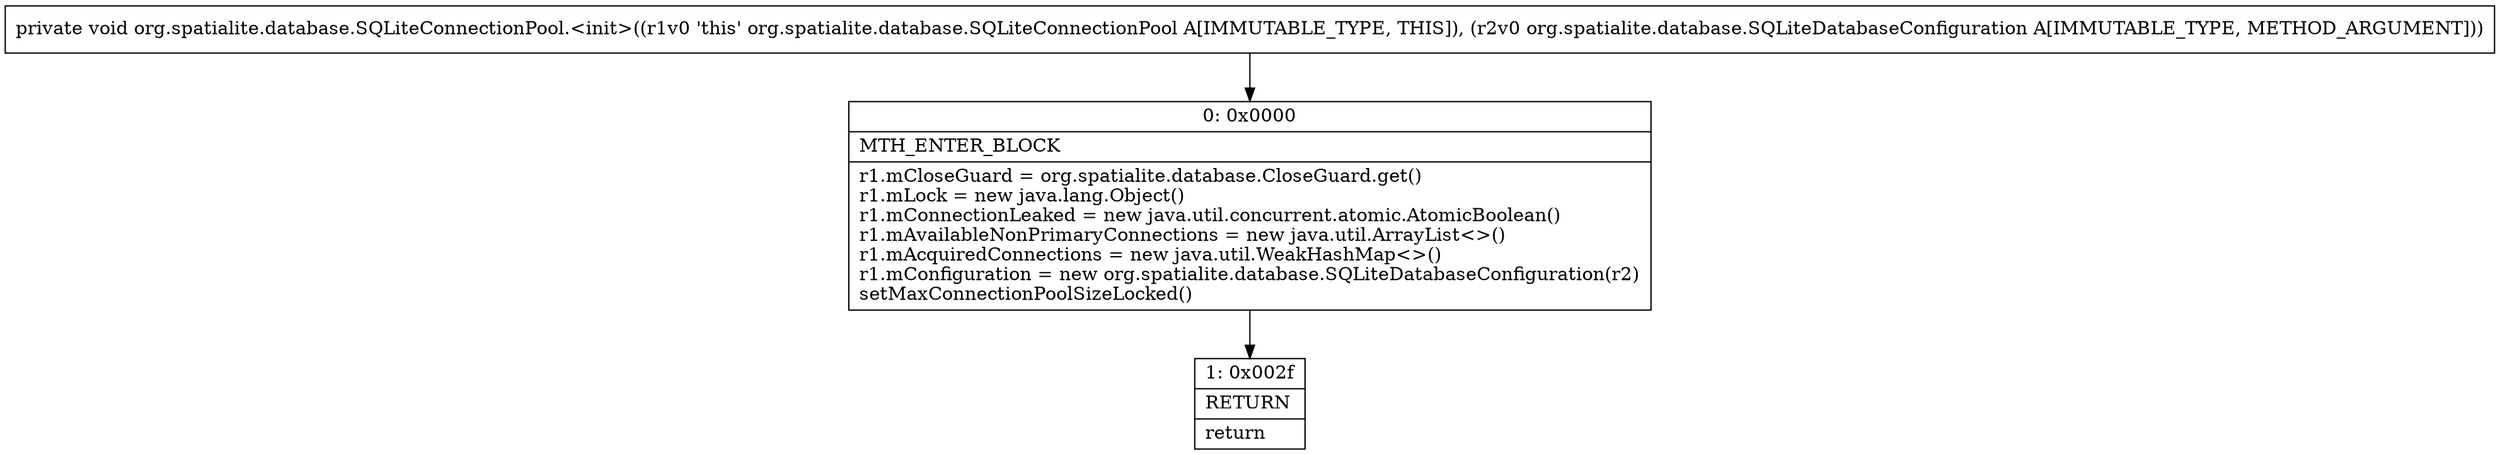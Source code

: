 digraph "CFG fororg.spatialite.database.SQLiteConnectionPool.\<init\>(Lorg\/spatialite\/database\/SQLiteDatabaseConfiguration;)V" {
Node_0 [shape=record,label="{0\:\ 0x0000|MTH_ENTER_BLOCK\l|r1.mCloseGuard = org.spatialite.database.CloseGuard.get()\lr1.mLock = new java.lang.Object()\lr1.mConnectionLeaked = new java.util.concurrent.atomic.AtomicBoolean()\lr1.mAvailableNonPrimaryConnections = new java.util.ArrayList\<\>()\lr1.mAcquiredConnections = new java.util.WeakHashMap\<\>()\lr1.mConfiguration = new org.spatialite.database.SQLiteDatabaseConfiguration(r2)\lsetMaxConnectionPoolSizeLocked()\l}"];
Node_1 [shape=record,label="{1\:\ 0x002f|RETURN\l|return\l}"];
MethodNode[shape=record,label="{private void org.spatialite.database.SQLiteConnectionPool.\<init\>((r1v0 'this' org.spatialite.database.SQLiteConnectionPool A[IMMUTABLE_TYPE, THIS]), (r2v0 org.spatialite.database.SQLiteDatabaseConfiguration A[IMMUTABLE_TYPE, METHOD_ARGUMENT])) }"];
MethodNode -> Node_0;
Node_0 -> Node_1;
}

